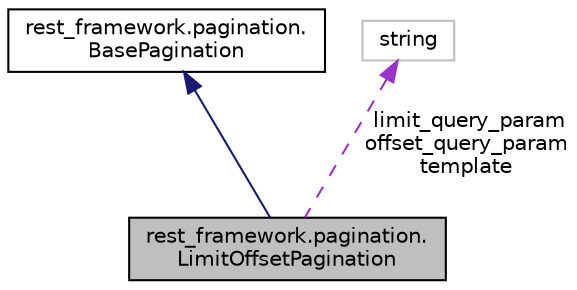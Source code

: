 digraph "rest_framework.pagination.LimitOffsetPagination"
{
 // LATEX_PDF_SIZE
  edge [fontname="Helvetica",fontsize="10",labelfontname="Helvetica",labelfontsize="10"];
  node [fontname="Helvetica",fontsize="10",shape=record];
  Node1 [label="rest_framework.pagination.\lLimitOffsetPagination",height=0.2,width=0.4,color="black", fillcolor="grey75", style="filled", fontcolor="black",tooltip=" "];
  Node2 -> Node1 [dir="back",color="midnightblue",fontsize="10",style="solid"];
  Node2 [label="rest_framework.pagination.\lBasePagination",height=0.2,width=0.4,color="black", fillcolor="white", style="filled",URL="$classrest__framework_1_1pagination_1_1_base_pagination.html",tooltip=" "];
  Node3 -> Node1 [dir="back",color="darkorchid3",fontsize="10",style="dashed",label=" limit_query_param\noffset_query_param\ntemplate" ];
  Node3 [label="string",height=0.2,width=0.4,color="grey75", fillcolor="white", style="filled",tooltip=" "];
}
